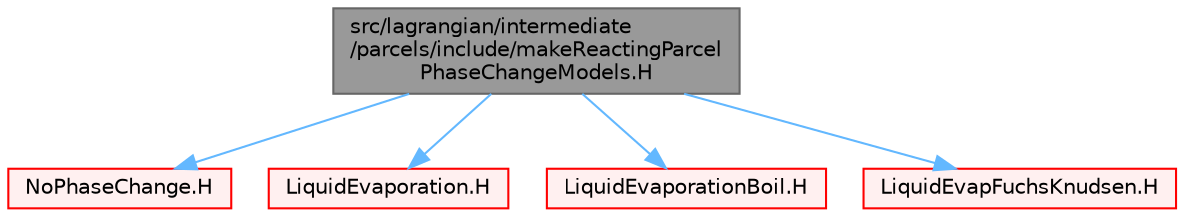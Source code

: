 digraph "src/lagrangian/intermediate/parcels/include/makeReactingParcelPhaseChangeModels.H"
{
 // LATEX_PDF_SIZE
  bgcolor="transparent";
  edge [fontname=Helvetica,fontsize=10,labelfontname=Helvetica,labelfontsize=10];
  node [fontname=Helvetica,fontsize=10,shape=box,height=0.2,width=0.4];
  Node1 [id="Node000001",label="src/lagrangian/intermediate\l/parcels/include/makeReactingParcel\lPhaseChangeModels.H",height=0.2,width=0.4,color="gray40", fillcolor="grey60", style="filled", fontcolor="black",tooltip=" "];
  Node1 -> Node2 [id="edge1_Node000001_Node000002",color="steelblue1",style="solid",tooltip=" "];
  Node2 [id="Node000002",label="NoPhaseChange.H",height=0.2,width=0.4,color="red", fillcolor="#FFF0F0", style="filled",URL="$NoPhaseChange_8H.html",tooltip=" "];
  Node1 -> Node150 [id="edge2_Node000001_Node000150",color="steelblue1",style="solid",tooltip=" "];
  Node150 [id="Node000150",label="LiquidEvaporation.H",height=0.2,width=0.4,color="red", fillcolor="#FFF0F0", style="filled",URL="$LiquidEvaporation_8H.html",tooltip=" "];
  Node1 -> Node200 [id="edge3_Node000001_Node000200",color="steelblue1",style="solid",tooltip=" "];
  Node200 [id="Node000200",label="LiquidEvaporationBoil.H",height=0.2,width=0.4,color="red", fillcolor="#FFF0F0", style="filled",URL="$LiquidEvaporationBoil_8H.html",tooltip=" "];
  Node1 -> Node201 [id="edge4_Node000001_Node000201",color="steelblue1",style="solid",tooltip=" "];
  Node201 [id="Node000201",label="LiquidEvapFuchsKnudsen.H",height=0.2,width=0.4,color="red", fillcolor="#FFF0F0", style="filled",URL="$LiquidEvapFuchsKnudsen_8H.html",tooltip=" "];
}
